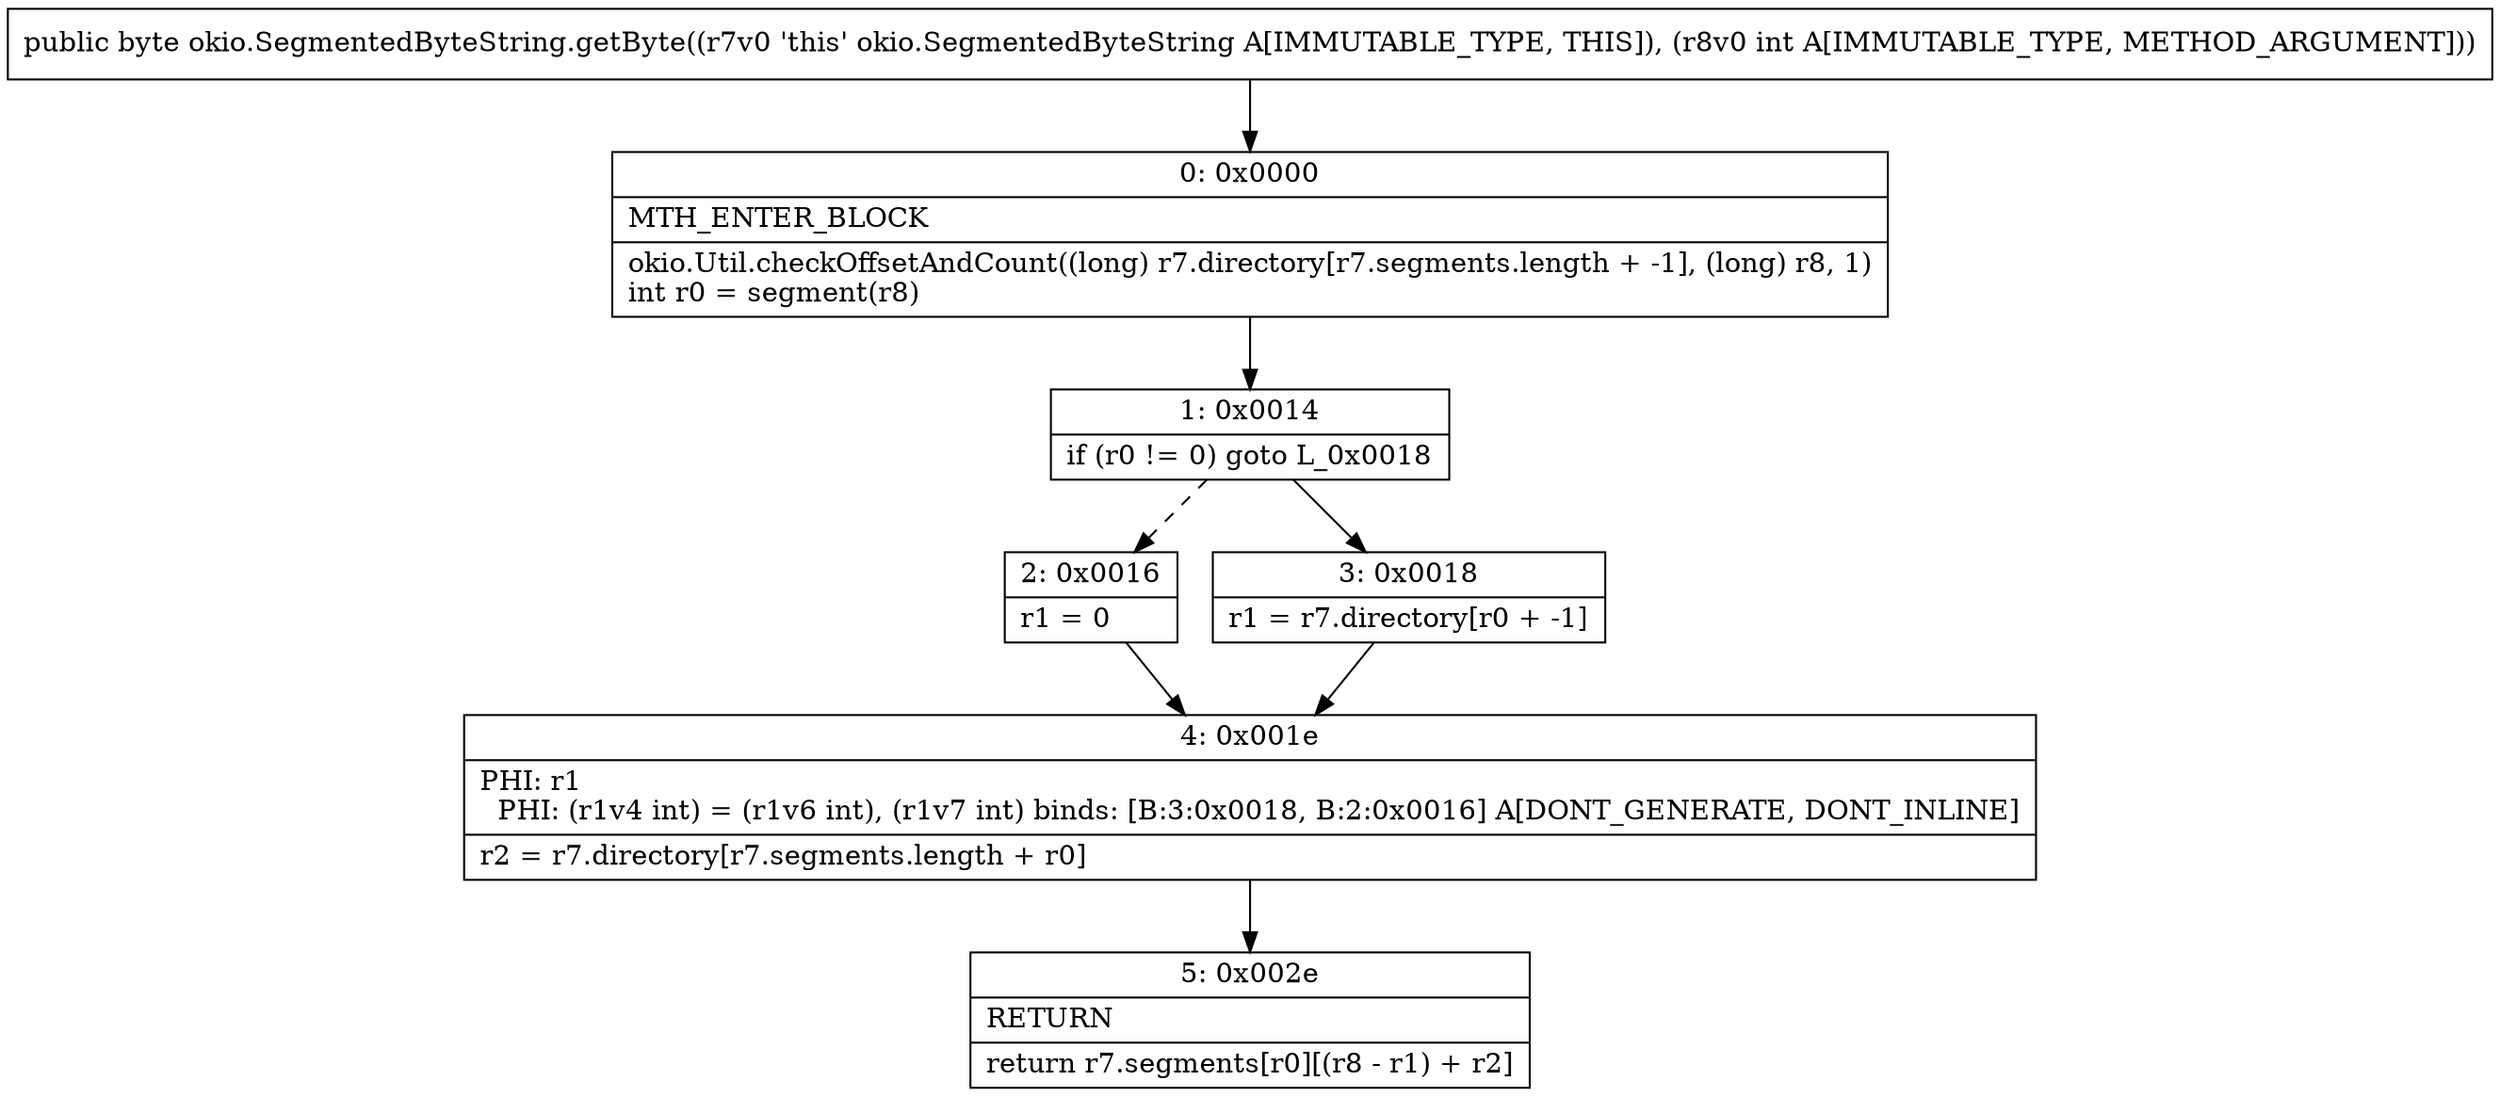 digraph "CFG forokio.SegmentedByteString.getByte(I)B" {
Node_0 [shape=record,label="{0\:\ 0x0000|MTH_ENTER_BLOCK\l|okio.Util.checkOffsetAndCount((long) r7.directory[r7.segments.length + \-1], (long) r8, 1)\lint r0 = segment(r8)\l}"];
Node_1 [shape=record,label="{1\:\ 0x0014|if (r0 != 0) goto L_0x0018\l}"];
Node_2 [shape=record,label="{2\:\ 0x0016|r1 = 0\l}"];
Node_3 [shape=record,label="{3\:\ 0x0018|r1 = r7.directory[r0 + \-1]\l}"];
Node_4 [shape=record,label="{4\:\ 0x001e|PHI: r1 \l  PHI: (r1v4 int) = (r1v6 int), (r1v7 int) binds: [B:3:0x0018, B:2:0x0016] A[DONT_GENERATE, DONT_INLINE]\l|r2 = r7.directory[r7.segments.length + r0]\l}"];
Node_5 [shape=record,label="{5\:\ 0x002e|RETURN\l|return r7.segments[r0][(r8 \- r1) + r2]\l}"];
MethodNode[shape=record,label="{public byte okio.SegmentedByteString.getByte((r7v0 'this' okio.SegmentedByteString A[IMMUTABLE_TYPE, THIS]), (r8v0 int A[IMMUTABLE_TYPE, METHOD_ARGUMENT])) }"];
MethodNode -> Node_0;
Node_0 -> Node_1;
Node_1 -> Node_2[style=dashed];
Node_1 -> Node_3;
Node_2 -> Node_4;
Node_3 -> Node_4;
Node_4 -> Node_5;
}

